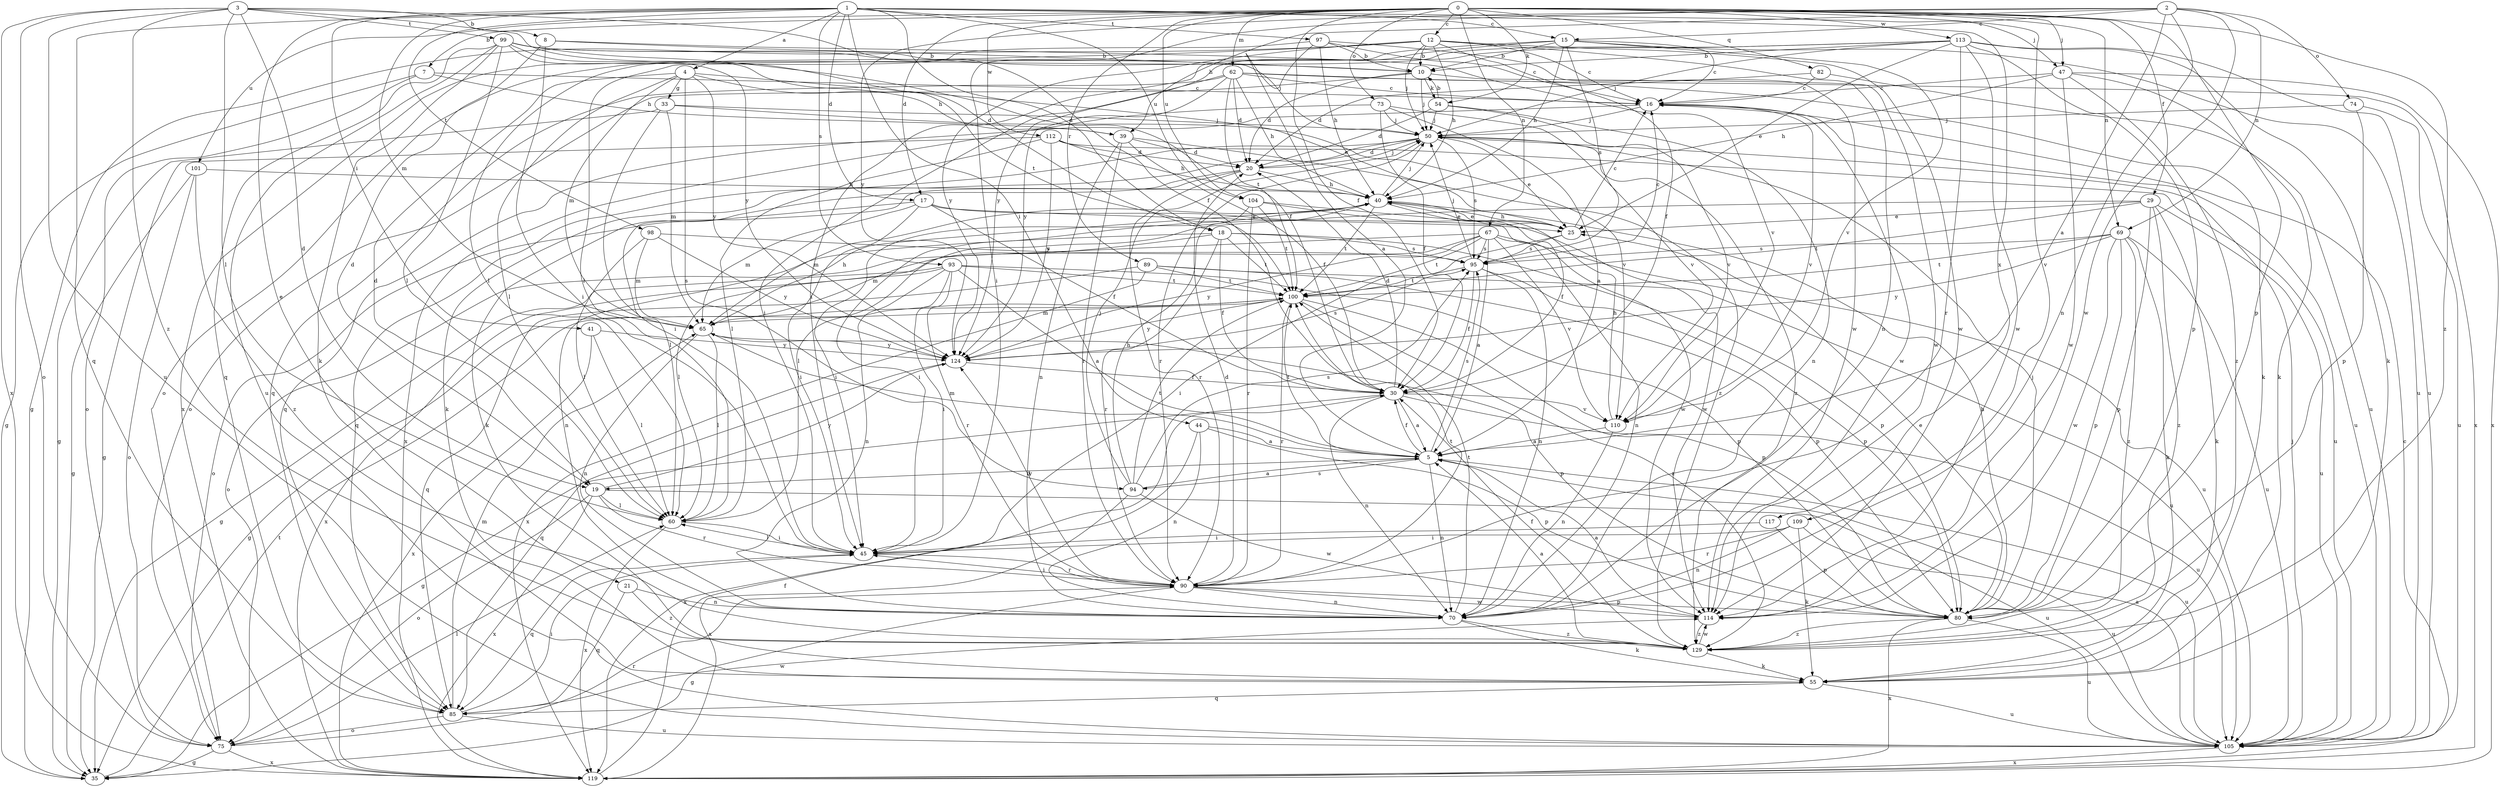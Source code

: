 strict digraph  {
0;
1;
2;
3;
4;
5;
7;
8;
10;
12;
15;
16;
17;
18;
19;
20;
21;
25;
29;
30;
33;
35;
39;
40;
41;
44;
45;
47;
50;
54;
55;
60;
62;
65;
67;
69;
70;
73;
74;
75;
80;
82;
85;
89;
90;
93;
94;
95;
97;
98;
99;
100;
101;
104;
105;
109;
110;
112;
113;
114;
117;
119;
124;
129;
0 -> 7  [label=b];
0 -> 12  [label=c];
0 -> 17  [label=d];
0 -> 29  [label=f];
0 -> 30  [label=f];
0 -> 47  [label=j];
0 -> 54  [label=k];
0 -> 62  [label=m];
0 -> 67  [label=n];
0 -> 69  [label=n];
0 -> 73  [label=o];
0 -> 80  [label=p];
0 -> 82  [label=q];
0 -> 89  [label=r];
0 -> 101  [label=u];
0 -> 104  [label=u];
0 -> 109  [label=v];
0 -> 112  [label=w];
0 -> 113  [label=w];
0 -> 129  [label=z];
1 -> 4  [label=a];
1 -> 15  [label=c];
1 -> 17  [label=d];
1 -> 18  [label=d];
1 -> 21  [label=e];
1 -> 41  [label=i];
1 -> 44  [label=i];
1 -> 47  [label=j];
1 -> 65  [label=m];
1 -> 85  [label=q];
1 -> 93  [label=s];
1 -> 97  [label=t];
1 -> 98  [label=t];
1 -> 104  [label=u];
1 -> 117  [label=x];
2 -> 5  [label=a];
2 -> 15  [label=c];
2 -> 39  [label=h];
2 -> 45  [label=i];
2 -> 69  [label=n];
2 -> 70  [label=n];
2 -> 74  [label=o];
2 -> 114  [label=w];
2 -> 124  [label=y];
3 -> 8  [label=b];
3 -> 18  [label=d];
3 -> 19  [label=d];
3 -> 30  [label=f];
3 -> 60  [label=l];
3 -> 75  [label=o];
3 -> 99  [label=t];
3 -> 105  [label=u];
3 -> 119  [label=x];
3 -> 129  [label=z];
4 -> 19  [label=d];
4 -> 25  [label=e];
4 -> 33  [label=g];
4 -> 39  [label=h];
4 -> 60  [label=l];
4 -> 65  [label=m];
4 -> 94  [label=s];
4 -> 124  [label=y];
5 -> 19  [label=d];
5 -> 30  [label=f];
5 -> 65  [label=m];
5 -> 70  [label=n];
5 -> 94  [label=s];
5 -> 95  [label=s];
5 -> 100  [label=t];
5 -> 105  [label=u];
7 -> 16  [label=c];
7 -> 35  [label=g];
7 -> 39  [label=h];
7 -> 75  [label=o];
8 -> 10  [label=b];
8 -> 19  [label=d];
8 -> 45  [label=i];
8 -> 110  [label=v];
10 -> 20  [label=d];
10 -> 50  [label=j];
10 -> 54  [label=k];
10 -> 75  [label=o];
10 -> 114  [label=w];
12 -> 10  [label=b];
12 -> 16  [label=c];
12 -> 30  [label=f];
12 -> 35  [label=g];
12 -> 40  [label=h];
12 -> 50  [label=j];
12 -> 60  [label=l];
12 -> 70  [label=n];
12 -> 114  [label=w];
12 -> 124  [label=y];
15 -> 10  [label=b];
15 -> 16  [label=c];
15 -> 40  [label=h];
15 -> 45  [label=i];
15 -> 95  [label=s];
15 -> 105  [label=u];
15 -> 110  [label=v];
15 -> 124  [label=y];
16 -> 50  [label=j];
16 -> 85  [label=q];
16 -> 105  [label=u];
16 -> 110  [label=v];
16 -> 114  [label=w];
17 -> 25  [label=e];
17 -> 30  [label=f];
17 -> 45  [label=i];
17 -> 65  [label=m];
17 -> 75  [label=o];
17 -> 114  [label=w];
18 -> 30  [label=f];
18 -> 65  [label=m];
18 -> 70  [label=n];
18 -> 80  [label=p];
18 -> 90  [label=r];
18 -> 95  [label=s];
18 -> 100  [label=t];
19 -> 60  [label=l];
19 -> 75  [label=o];
19 -> 90  [label=r];
19 -> 105  [label=u];
19 -> 119  [label=x];
19 -> 124  [label=y];
20 -> 40  [label=h];
20 -> 50  [label=j];
20 -> 55  [label=k];
20 -> 60  [label=l];
20 -> 90  [label=r];
21 -> 70  [label=n];
21 -> 85  [label=q];
21 -> 129  [label=z];
25 -> 16  [label=c];
25 -> 40  [label=h];
25 -> 45  [label=i];
25 -> 95  [label=s];
29 -> 25  [label=e];
29 -> 55  [label=k];
29 -> 60  [label=l];
29 -> 80  [label=p];
29 -> 100  [label=t];
29 -> 105  [label=u];
29 -> 129  [label=z];
30 -> 5  [label=a];
30 -> 20  [label=d];
30 -> 35  [label=g];
30 -> 70  [label=n];
30 -> 105  [label=u];
30 -> 110  [label=v];
33 -> 35  [label=g];
33 -> 45  [label=i];
33 -> 50  [label=j];
33 -> 65  [label=m];
33 -> 110  [label=v];
35 -> 100  [label=t];
39 -> 20  [label=d];
39 -> 30  [label=f];
39 -> 70  [label=n];
39 -> 90  [label=r];
39 -> 129  [label=z];
40 -> 25  [label=e];
40 -> 30  [label=f];
40 -> 45  [label=i];
40 -> 50  [label=j];
40 -> 65  [label=m];
40 -> 100  [label=t];
41 -> 60  [label=l];
41 -> 119  [label=x];
41 -> 124  [label=y];
44 -> 5  [label=a];
44 -> 70  [label=n];
44 -> 80  [label=p];
44 -> 119  [label=x];
45 -> 60  [label=l];
45 -> 85  [label=q];
45 -> 90  [label=r];
47 -> 16  [label=c];
47 -> 40  [label=h];
47 -> 55  [label=k];
47 -> 114  [label=w];
47 -> 119  [label=x];
47 -> 129  [label=z];
50 -> 20  [label=d];
50 -> 25  [label=e];
50 -> 55  [label=k];
50 -> 85  [label=q];
50 -> 90  [label=r];
50 -> 95  [label=s];
50 -> 129  [label=z];
54 -> 10  [label=b];
54 -> 20  [label=d];
54 -> 50  [label=j];
54 -> 70  [label=n];
54 -> 110  [label=v];
55 -> 85  [label=q];
55 -> 105  [label=u];
60 -> 45  [label=i];
60 -> 119  [label=x];
62 -> 16  [label=c];
62 -> 20  [label=d];
62 -> 40  [label=h];
62 -> 45  [label=i];
62 -> 55  [label=k];
62 -> 85  [label=q];
62 -> 100  [label=t];
62 -> 119  [label=x];
62 -> 124  [label=y];
65 -> 40  [label=h];
65 -> 60  [label=l];
65 -> 70  [label=n];
65 -> 80  [label=p];
65 -> 124  [label=y];
67 -> 5  [label=a];
67 -> 60  [label=l];
67 -> 70  [label=n];
67 -> 75  [label=o];
67 -> 95  [label=s];
67 -> 100  [label=t];
67 -> 105  [label=u];
67 -> 110  [label=v];
67 -> 124  [label=y];
69 -> 55  [label=k];
69 -> 80  [label=p];
69 -> 95  [label=s];
69 -> 100  [label=t];
69 -> 105  [label=u];
69 -> 114  [label=w];
69 -> 124  [label=y];
69 -> 129  [label=z];
70 -> 55  [label=k];
70 -> 100  [label=t];
70 -> 129  [label=z];
73 -> 5  [label=a];
73 -> 30  [label=f];
73 -> 50  [label=j];
73 -> 110  [label=v];
73 -> 119  [label=x];
74 -> 50  [label=j];
74 -> 80  [label=p];
74 -> 105  [label=u];
75 -> 35  [label=g];
75 -> 60  [label=l];
75 -> 90  [label=r];
75 -> 119  [label=x];
80 -> 25  [label=e];
80 -> 40  [label=h];
80 -> 50  [label=j];
80 -> 105  [label=u];
80 -> 119  [label=x];
80 -> 129  [label=z];
82 -> 16  [label=c];
82 -> 20  [label=d];
82 -> 105  [label=u];
85 -> 45  [label=i];
85 -> 65  [label=m];
85 -> 75  [label=o];
85 -> 105  [label=u];
85 -> 114  [label=w];
89 -> 80  [label=p];
89 -> 85  [label=q];
89 -> 100  [label=t];
89 -> 105  [label=u];
89 -> 119  [label=x];
90 -> 20  [label=d];
90 -> 35  [label=g];
90 -> 45  [label=i];
90 -> 70  [label=n];
90 -> 80  [label=p];
90 -> 100  [label=t];
90 -> 114  [label=w];
90 -> 124  [label=y];
93 -> 5  [label=a];
93 -> 35  [label=g];
93 -> 45  [label=i];
93 -> 70  [label=n];
93 -> 80  [label=p];
93 -> 90  [label=r];
93 -> 100  [label=t];
93 -> 119  [label=x];
94 -> 5  [label=a];
94 -> 40  [label=h];
94 -> 50  [label=j];
94 -> 95  [label=s];
94 -> 100  [label=t];
94 -> 114  [label=w];
94 -> 119  [label=x];
95 -> 16  [label=c];
95 -> 30  [label=f];
95 -> 50  [label=j];
95 -> 70  [label=n];
95 -> 80  [label=p];
95 -> 100  [label=t];
97 -> 5  [label=a];
97 -> 10  [label=b];
97 -> 16  [label=c];
97 -> 40  [label=h];
97 -> 114  [label=w];
97 -> 119  [label=x];
98 -> 60  [label=l];
98 -> 65  [label=m];
98 -> 95  [label=s];
98 -> 124  [label=y];
99 -> 10  [label=b];
99 -> 30  [label=f];
99 -> 50  [label=j];
99 -> 55  [label=k];
99 -> 60  [label=l];
99 -> 85  [label=q];
99 -> 100  [label=t];
99 -> 105  [label=u];
99 -> 124  [label=y];
100 -> 35  [label=g];
100 -> 65  [label=m];
100 -> 80  [label=p];
100 -> 90  [label=r];
100 -> 124  [label=y];
100 -> 129  [label=z];
101 -> 35  [label=g];
101 -> 40  [label=h];
101 -> 75  [label=o];
101 -> 129  [label=z];
104 -> 25  [label=e];
104 -> 45  [label=i];
104 -> 90  [label=r];
104 -> 100  [label=t];
104 -> 114  [label=w];
105 -> 5  [label=a];
105 -> 50  [label=j];
105 -> 119  [label=x];
109 -> 45  [label=i];
109 -> 55  [label=k];
109 -> 70  [label=n];
109 -> 90  [label=r];
109 -> 105  [label=u];
110 -> 5  [label=a];
110 -> 40  [label=h];
110 -> 70  [label=n];
112 -> 20  [label=d];
112 -> 35  [label=g];
112 -> 40  [label=h];
112 -> 60  [label=l];
112 -> 105  [label=u];
112 -> 124  [label=y];
113 -> 10  [label=b];
113 -> 25  [label=e];
113 -> 50  [label=j];
113 -> 55  [label=k];
113 -> 60  [label=l];
113 -> 75  [label=o];
113 -> 80  [label=p];
113 -> 90  [label=r];
113 -> 105  [label=u];
113 -> 114  [label=w];
114 -> 5  [label=a];
114 -> 129  [label=z];
117 -> 45  [label=i];
117 -> 80  [label=p];
119 -> 16  [label=c];
119 -> 30  [label=f];
124 -> 30  [label=f];
124 -> 85  [label=q];
124 -> 95  [label=s];
129 -> 5  [label=a];
129 -> 30  [label=f];
129 -> 55  [label=k];
129 -> 114  [label=w];
}
